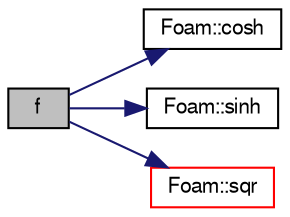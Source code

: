 digraph "f"
{
  bgcolor="transparent";
  edge [fontname="FreeSans",fontsize="10",labelfontname="FreeSans",labelfontsize="10"];
  node [fontname="FreeSans",fontsize="10",shape=record];
  rankdir="LR";
  Node8 [label="f",height=0.2,width=0.4,color="black", fillcolor="grey75", style="filled", fontcolor="black"];
  Node8 -> Node9 [color="midnightblue",fontsize="10",style="solid",fontname="FreeSans"];
  Node9 [label="Foam::cosh",height=0.2,width=0.4,color="black",URL="$a21124.html#a3932d96c91c4cd6e04cf952338e7b5db"];
  Node8 -> Node10 [color="midnightblue",fontsize="10",style="solid",fontname="FreeSans"];
  Node10 [label="Foam::sinh",height=0.2,width=0.4,color="black",URL="$a21124.html#a529b9d349b19d5d174fb59f2596f8c43"];
  Node8 -> Node11 [color="midnightblue",fontsize="10",style="solid",fontname="FreeSans"];
  Node11 [label="Foam::sqr",height=0.2,width=0.4,color="red",URL="$a21124.html#a277dc11c581d53826ab5090b08f3b17b"];
}
